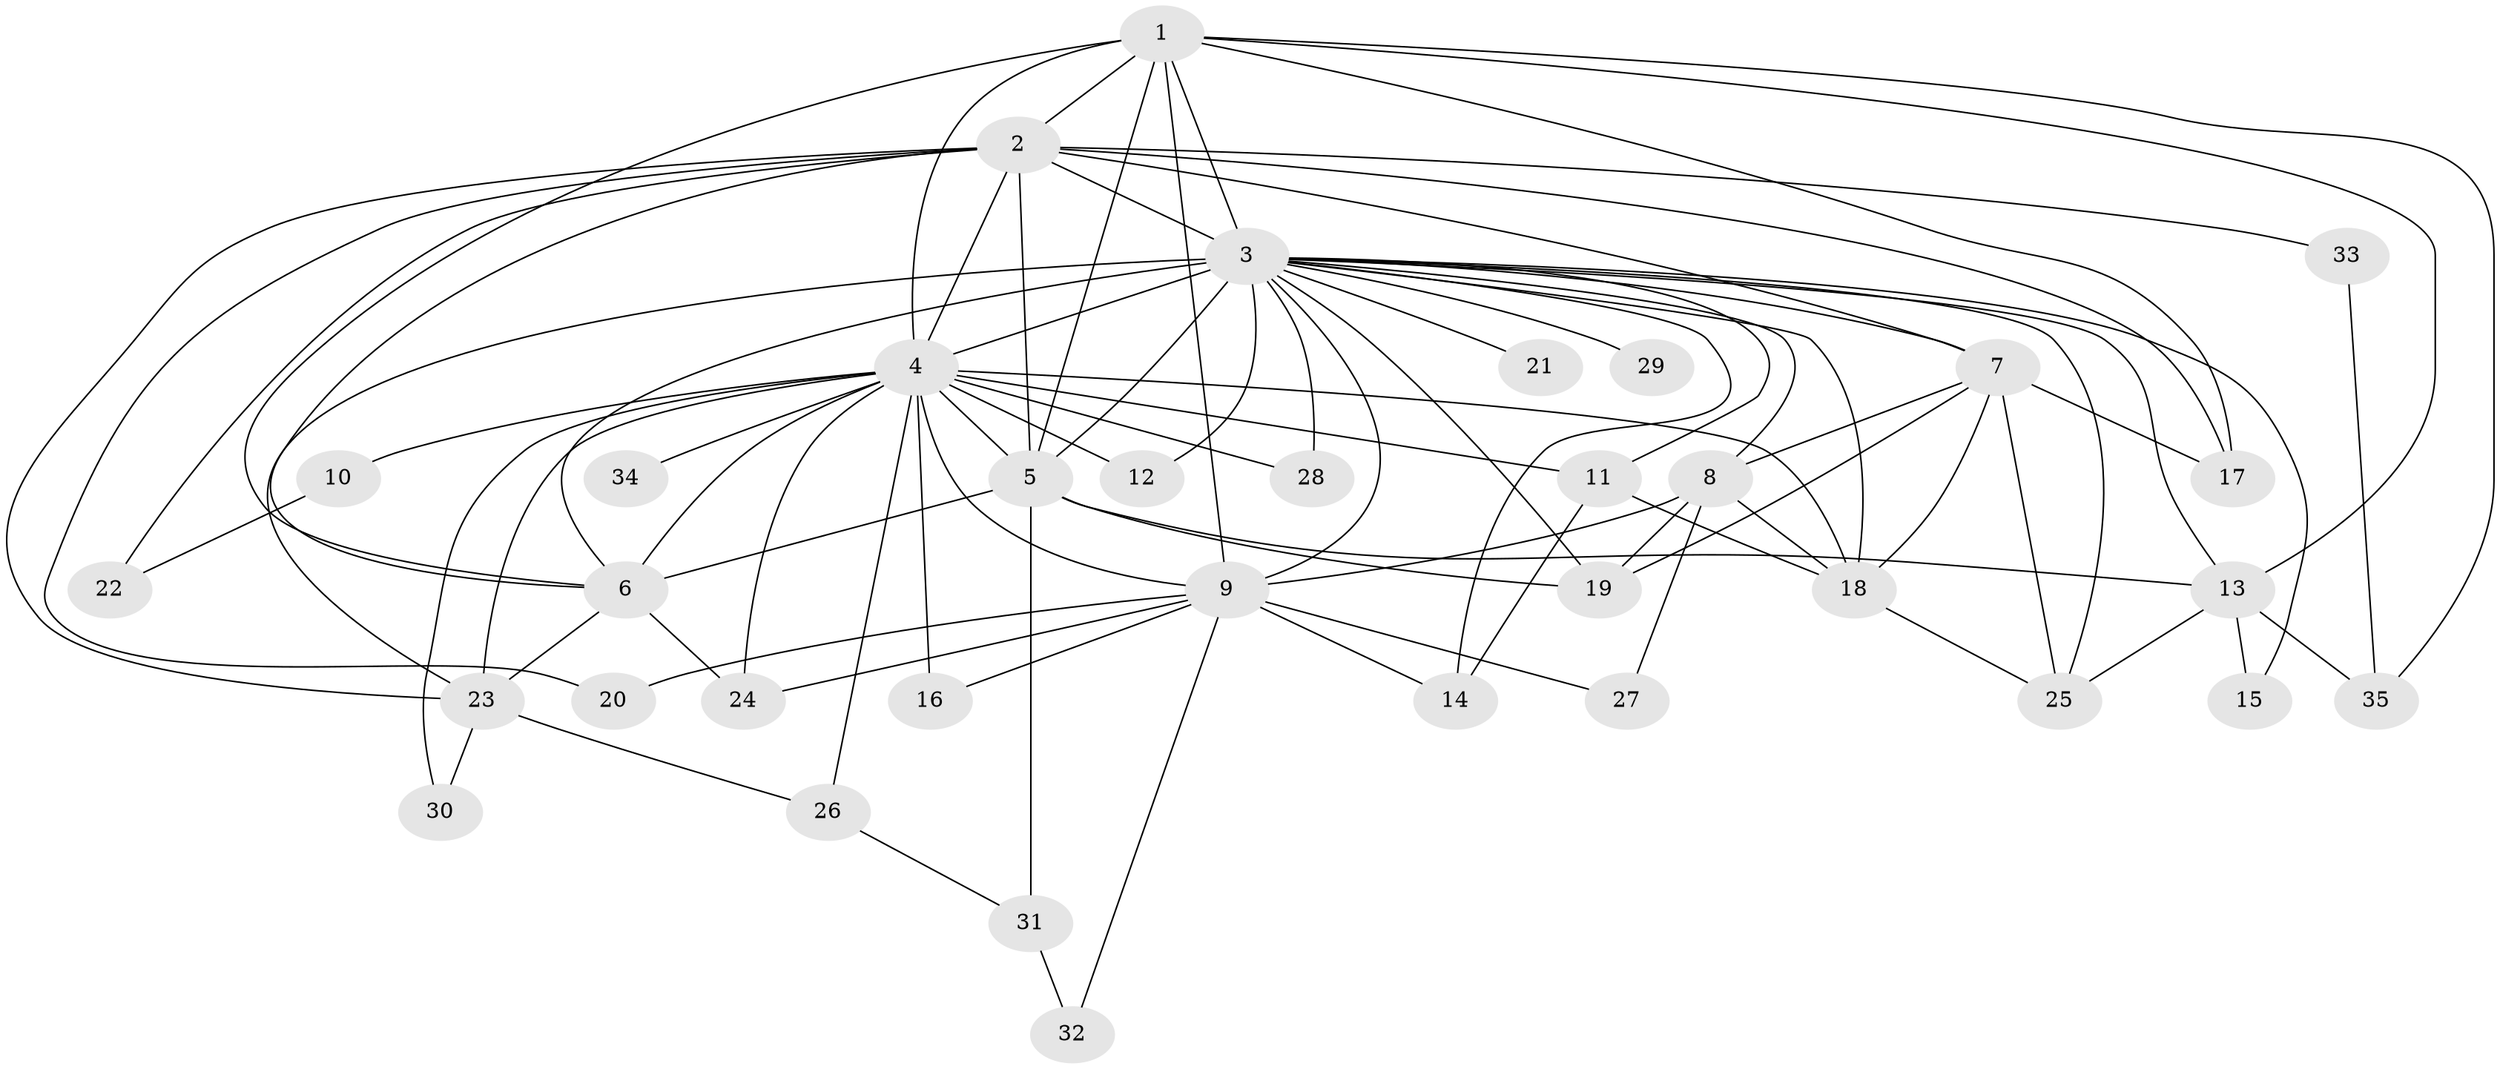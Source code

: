 // original degree distribution, {17: 0.014285714285714285, 14: 0.02857142857142857, 27: 0.02857142857142857, 16: 0.02857142857142857, 13: 0.02857142857142857, 12: 0.014285714285714285, 5: 0.05714285714285714, 4: 0.05714285714285714, 8: 0.014285714285714285, 3: 0.15714285714285714, 2: 0.5571428571428572, 6: 0.014285714285714285}
// Generated by graph-tools (version 1.1) at 2025/35/03/09/25 02:35:03]
// undirected, 35 vertices, 84 edges
graph export_dot {
graph [start="1"]
  node [color=gray90,style=filled];
  1;
  2;
  3;
  4;
  5;
  6;
  7;
  8;
  9;
  10;
  11;
  12;
  13;
  14;
  15;
  16;
  17;
  18;
  19;
  20;
  21;
  22;
  23;
  24;
  25;
  26;
  27;
  28;
  29;
  30;
  31;
  32;
  33;
  34;
  35;
  1 -- 2 [weight=2.0];
  1 -- 3 [weight=2.0];
  1 -- 4 [weight=3.0];
  1 -- 5 [weight=3.0];
  1 -- 6 [weight=1.0];
  1 -- 9 [weight=5.0];
  1 -- 13 [weight=2.0];
  1 -- 17 [weight=1.0];
  1 -- 35 [weight=1.0];
  2 -- 3 [weight=4.0];
  2 -- 4 [weight=4.0];
  2 -- 5 [weight=4.0];
  2 -- 6 [weight=2.0];
  2 -- 7 [weight=4.0];
  2 -- 17 [weight=1.0];
  2 -- 20 [weight=1.0];
  2 -- 22 [weight=1.0];
  2 -- 23 [weight=1.0];
  2 -- 33 [weight=1.0];
  3 -- 4 [weight=4.0];
  3 -- 5 [weight=4.0];
  3 -- 6 [weight=2.0];
  3 -- 7 [weight=1.0];
  3 -- 8 [weight=1.0];
  3 -- 9 [weight=3.0];
  3 -- 11 [weight=1.0];
  3 -- 12 [weight=1.0];
  3 -- 13 [weight=1.0];
  3 -- 14 [weight=1.0];
  3 -- 15 [weight=1.0];
  3 -- 18 [weight=1.0];
  3 -- 19 [weight=1.0];
  3 -- 21 [weight=1.0];
  3 -- 23 [weight=1.0];
  3 -- 25 [weight=1.0];
  3 -- 28 [weight=1.0];
  3 -- 29 [weight=1.0];
  4 -- 5 [weight=4.0];
  4 -- 6 [weight=2.0];
  4 -- 9 [weight=2.0];
  4 -- 10 [weight=1.0];
  4 -- 11 [weight=1.0];
  4 -- 12 [weight=1.0];
  4 -- 16 [weight=1.0];
  4 -- 18 [weight=1.0];
  4 -- 23 [weight=7.0];
  4 -- 24 [weight=1.0];
  4 -- 26 [weight=1.0];
  4 -- 28 [weight=1.0];
  4 -- 30 [weight=1.0];
  4 -- 34 [weight=1.0];
  5 -- 6 [weight=3.0];
  5 -- 13 [weight=1.0];
  5 -- 19 [weight=3.0];
  5 -- 31 [weight=1.0];
  6 -- 23 [weight=1.0];
  6 -- 24 [weight=1.0];
  7 -- 8 [weight=1.0];
  7 -- 17 [weight=1.0];
  7 -- 18 [weight=2.0];
  7 -- 19 [weight=1.0];
  7 -- 25 [weight=1.0];
  8 -- 9 [weight=1.0];
  8 -- 18 [weight=1.0];
  8 -- 19 [weight=1.0];
  8 -- 27 [weight=1.0];
  9 -- 14 [weight=1.0];
  9 -- 16 [weight=1.0];
  9 -- 20 [weight=1.0];
  9 -- 24 [weight=1.0];
  9 -- 27 [weight=1.0];
  9 -- 32 [weight=1.0];
  10 -- 22 [weight=1.0];
  11 -- 14 [weight=1.0];
  11 -- 18 [weight=1.0];
  13 -- 15 [weight=1.0];
  13 -- 25 [weight=1.0];
  13 -- 35 [weight=1.0];
  18 -- 25 [weight=1.0];
  23 -- 26 [weight=1.0];
  23 -- 30 [weight=1.0];
  26 -- 31 [weight=1.0];
  31 -- 32 [weight=1.0];
  33 -- 35 [weight=1.0];
}

